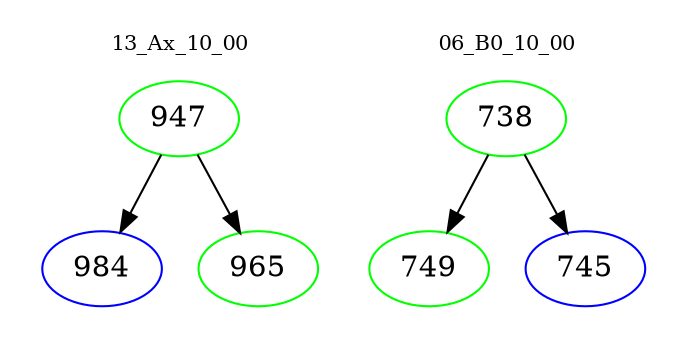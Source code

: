 digraph{
subgraph cluster_0 {
color = white
label = "13_Ax_10_00";
fontsize=10;
T0_947 [label="947", color="green"]
T0_947 -> T0_984 [color="black"]
T0_984 [label="984", color="blue"]
T0_947 -> T0_965 [color="black"]
T0_965 [label="965", color="green"]
}
subgraph cluster_1 {
color = white
label = "06_B0_10_00";
fontsize=10;
T1_738 [label="738", color="green"]
T1_738 -> T1_749 [color="black"]
T1_749 [label="749", color="green"]
T1_738 -> T1_745 [color="black"]
T1_745 [label="745", color="blue"]
}
}
